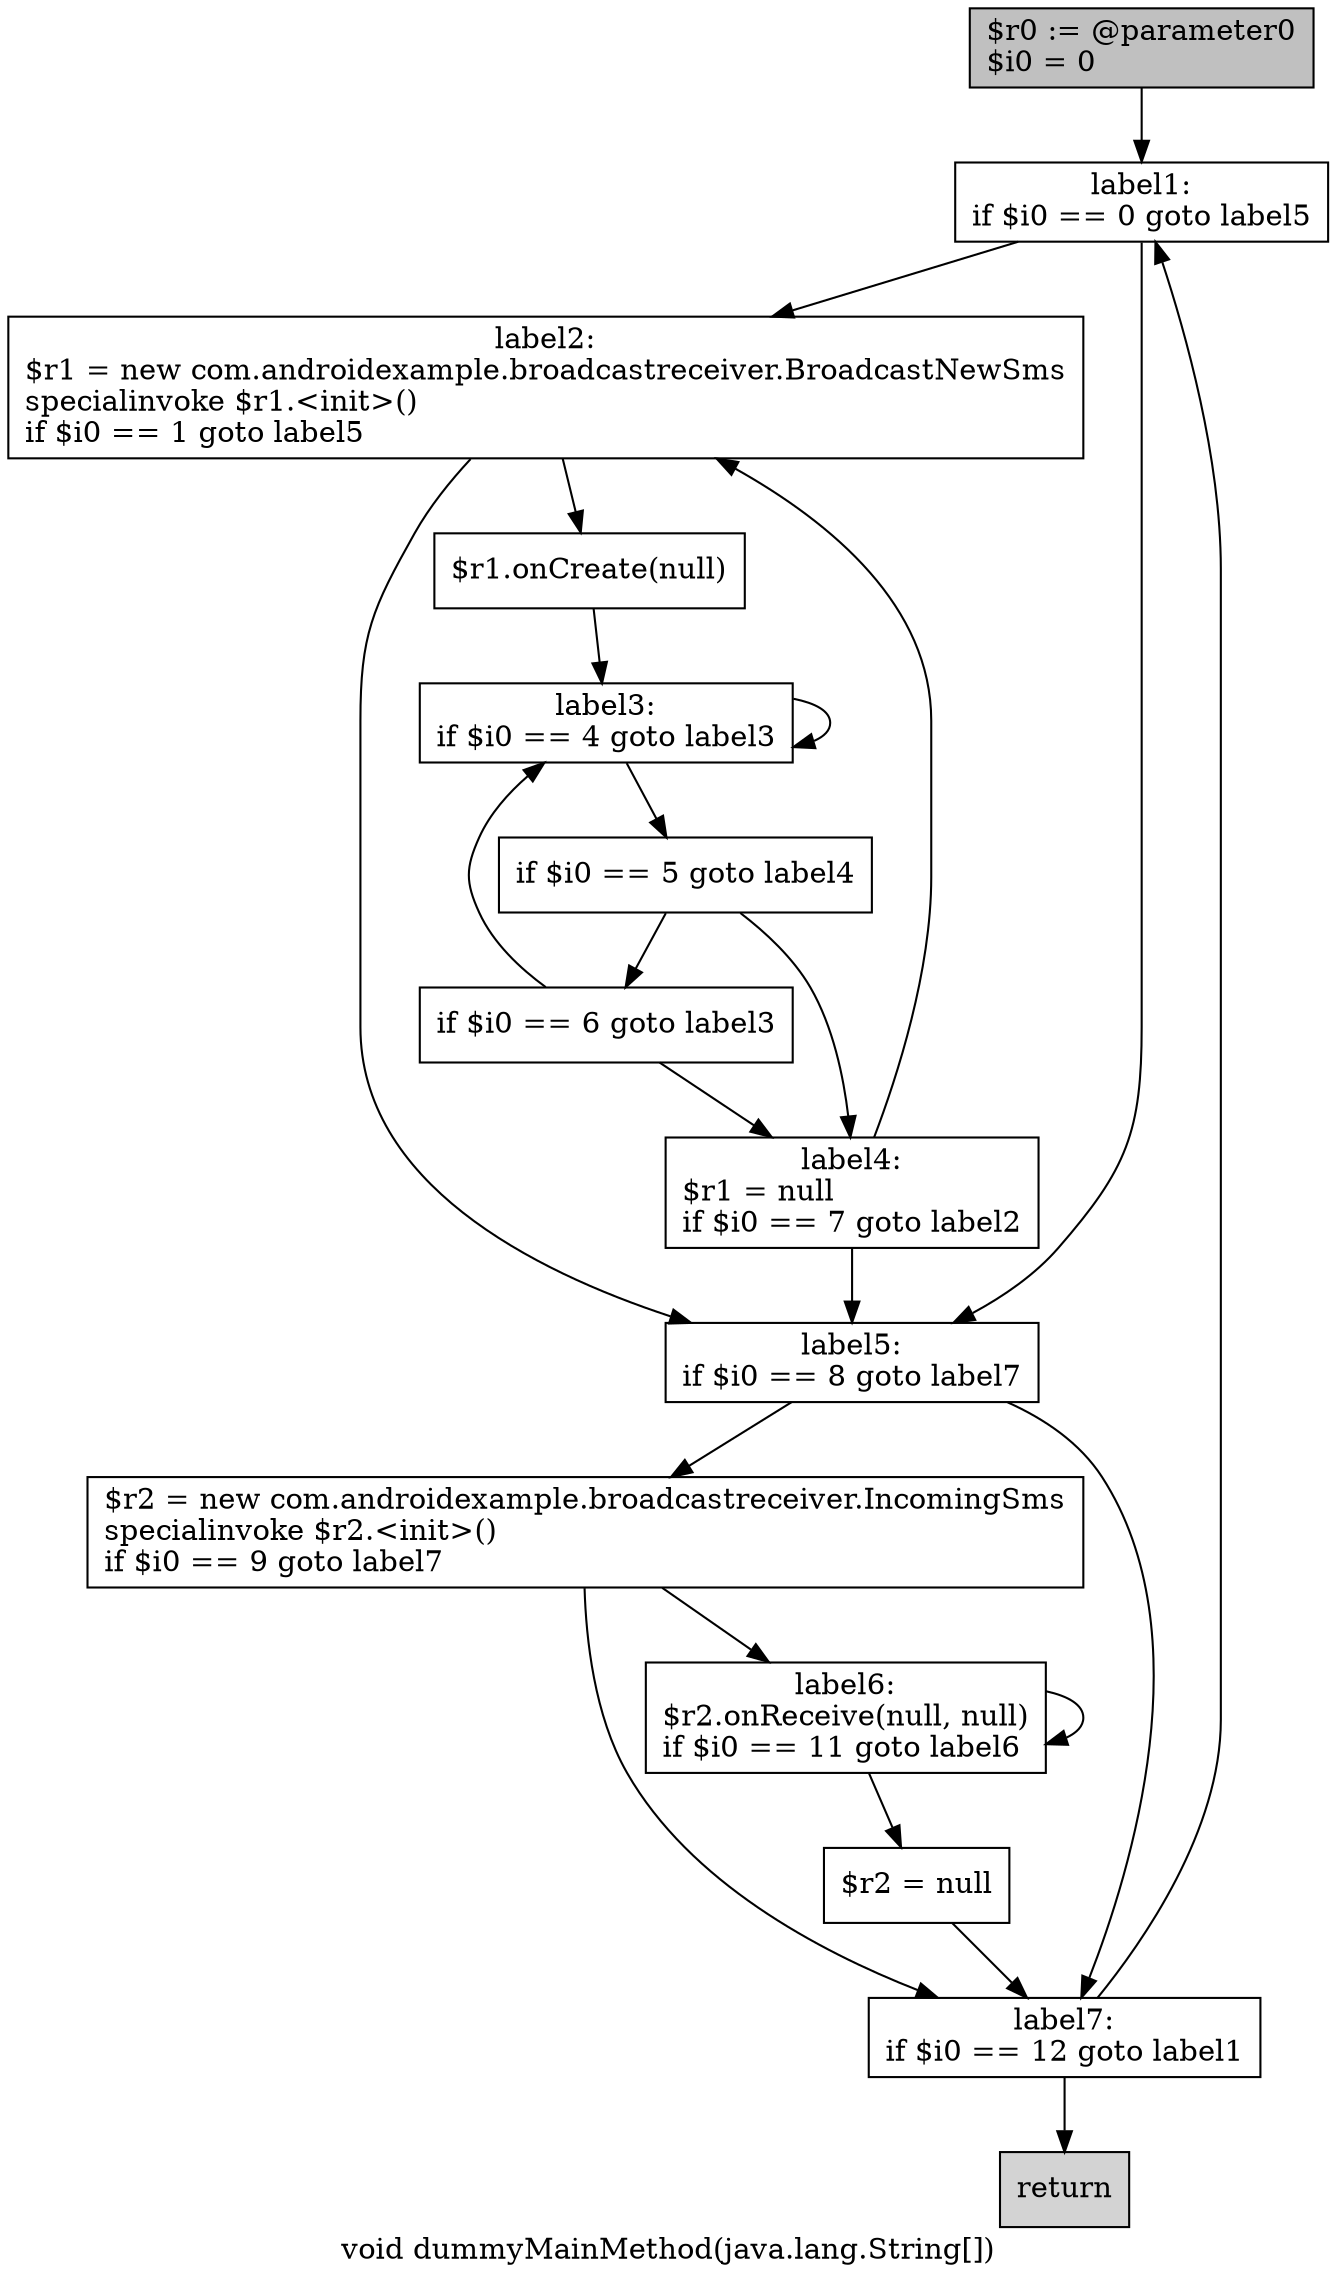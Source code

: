digraph "void dummyMainMethod(java.lang.String[])" {
    label="void dummyMainMethod(java.lang.String[])";
    node [shape=box];
    "0" [style=filled,fillcolor=gray,label="$r0 := @parameter0\l$i0 = 0\l",];
    "1" [label="label1:\nif $i0 == 0 goto label5\l",];
    "0"->"1";
    "2" [label="label2:\n$r1 = new com.androidexample.broadcastreceiver.BroadcastNewSms\lspecialinvoke $r1.<init>()\lif $i0 == 1 goto label5\l",];
    "1"->"2";
    "8" [label="label5:\nif $i0 == 8 goto label7\l",];
    "1"->"8";
    "3" [label="$r1.onCreate(null)\l",];
    "2"->"3";
    "2"->"8";
    "4" [label="label3:\nif $i0 == 4 goto label3\l",];
    "3"->"4";
    "4"->"4";
    "5" [label="if $i0 == 5 goto label4\l",];
    "4"->"5";
    "6" [label="if $i0 == 6 goto label3\l",];
    "5"->"6";
    "7" [label="label4:\n$r1 = null\lif $i0 == 7 goto label2\l",];
    "5"->"7";
    "6"->"4";
    "6"->"7";
    "7"->"2";
    "7"->"8";
    "9" [label="$r2 = new com.androidexample.broadcastreceiver.IncomingSms\lspecialinvoke $r2.<init>()\lif $i0 == 9 goto label7\l",];
    "8"->"9";
    "12" [label="label7:\nif $i0 == 12 goto label1\l",];
    "8"->"12";
    "10" [label="label6:\n$r2.onReceive(null, null)\lif $i0 == 11 goto label6\l",];
    "9"->"10";
    "9"->"12";
    "10"->"10";
    "11" [label="$r2 = null\l",];
    "10"->"11";
    "11"->"12";
    "12"->"1";
    "13" [style=filled,fillcolor=lightgray,label="return\l",];
    "12"->"13";
}
